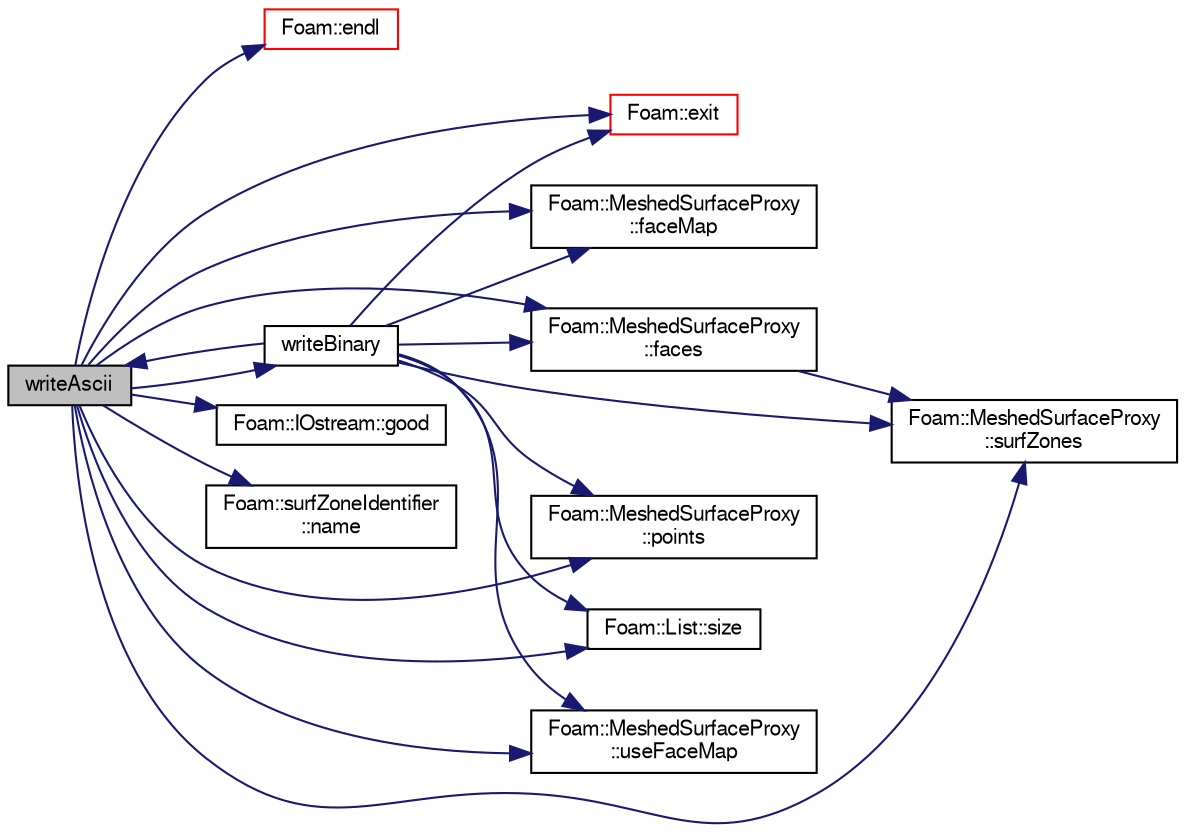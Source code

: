 digraph "writeAscii"
{
  bgcolor="transparent";
  edge [fontname="FreeSans",fontsize="10",labelfontname="FreeSans",labelfontsize="10"];
  node [fontname="FreeSans",fontsize="10",shape=record];
  rankdir="LR";
  Node143 [label="writeAscii",height=0.2,width=0.4,color="black", fillcolor="grey75", style="filled", fontcolor="black"];
  Node143 -> Node144 [color="midnightblue",fontsize="10",style="solid",fontname="FreeSans"];
  Node144 [label="Foam::endl",height=0.2,width=0.4,color="red",URL="$a21124.html#a2db8fe02a0d3909e9351bb4275b23ce4",tooltip="Add newline and flush stream. "];
  Node143 -> Node146 [color="midnightblue",fontsize="10",style="solid",fontname="FreeSans"];
  Node146 [label="Foam::exit",height=0.2,width=0.4,color="red",URL="$a21124.html#a06ca7250d8e89caf05243ec094843642"];
  Node143 -> Node191 [color="midnightblue",fontsize="10",style="solid",fontname="FreeSans"];
  Node191 [label="Foam::MeshedSurfaceProxy\l::faceMap",height=0.2,width=0.4,color="black",URL="$a29570.html#ac60b73c76c3ba27cee6f78de4e6b82df",tooltip="Const access to the faceMap, zero-sized when unused. "];
  Node143 -> Node192 [color="midnightblue",fontsize="10",style="solid",fontname="FreeSans"];
  Node192 [label="Foam::MeshedSurfaceProxy\l::faces",height=0.2,width=0.4,color="black",URL="$a29570.html#a16c6d36f7c961d037a44e5c235d9aa15",tooltip="Return const access to the faces. "];
  Node192 -> Node193 [color="midnightblue",fontsize="10",style="solid",fontname="FreeSans"];
  Node193 [label="Foam::MeshedSurfaceProxy\l::surfZones",height=0.2,width=0.4,color="black",URL="$a29570.html#a14a75381fb0e82fa2fdf4b3aff01a96a",tooltip="Const access to the surface zones. "];
  Node143 -> Node181 [color="midnightblue",fontsize="10",style="solid",fontname="FreeSans"];
  Node181 [label="Foam::IOstream::good",height=0.2,width=0.4,color="black",URL="$a26226.html#abdcc7f96f487faadc7769afcf58fe992",tooltip="Return true if next operation might succeed. "];
  Node143 -> Node194 [color="midnightblue",fontsize="10",style="solid",fontname="FreeSans"];
  Node194 [label="Foam::surfZoneIdentifier\l::name",height=0.2,width=0.4,color="black",URL="$a29714.html#acc80e00a8ac919288fb55bd14cc88bf6",tooltip="Return name. "];
  Node143 -> Node195 [color="midnightblue",fontsize="10",style="solid",fontname="FreeSans"];
  Node195 [label="Foam::MeshedSurfaceProxy\l::points",height=0.2,width=0.4,color="black",URL="$a29570.html#afb6c3bde245ae6ea91f1c538da59f8fc",tooltip="Return const access to the points. "];
  Node143 -> Node196 [color="midnightblue",fontsize="10",style="solid",fontname="FreeSans"];
  Node196 [label="Foam::List::size",height=0.2,width=0.4,color="black",URL="$a25694.html#a8a5f6fa29bd4b500caf186f60245b384",tooltip="Override size to be inconsistent with allocated storage. "];
  Node143 -> Node193 [color="midnightblue",fontsize="10",style="solid",fontname="FreeSans"];
  Node143 -> Node197 [color="midnightblue",fontsize="10",style="solid",fontname="FreeSans"];
  Node197 [label="Foam::MeshedSurfaceProxy\l::useFaceMap",height=0.2,width=0.4,color="black",URL="$a29570.html#ab637248fe62dcd14ffe4cd5958954b02",tooltip="Use faceMap? "];
  Node143 -> Node198 [color="midnightblue",fontsize="10",style="solid",fontname="FreeSans"];
  Node198 [label="writeBinary",height=0.2,width=0.4,color="black",URL="$a29642.html#a3c9f7310b853c8ab0e75e5f2db117e7c",tooltip="Write surface mesh components by proxy (as BINARY) "];
  Node198 -> Node146 [color="midnightblue",fontsize="10",style="solid",fontname="FreeSans"];
  Node198 -> Node195 [color="midnightblue",fontsize="10",style="solid",fontname="FreeSans"];
  Node198 -> Node192 [color="midnightblue",fontsize="10",style="solid",fontname="FreeSans"];
  Node198 -> Node191 [color="midnightblue",fontsize="10",style="solid",fontname="FreeSans"];
  Node198 -> Node193 [color="midnightblue",fontsize="10",style="solid",fontname="FreeSans"];
  Node198 -> Node197 [color="midnightblue",fontsize="10",style="solid",fontname="FreeSans"];
  Node198 -> Node196 [color="midnightblue",fontsize="10",style="solid",fontname="FreeSans"];
  Node198 -> Node143 [color="midnightblue",fontsize="10",style="solid",fontname="FreeSans"];
}
